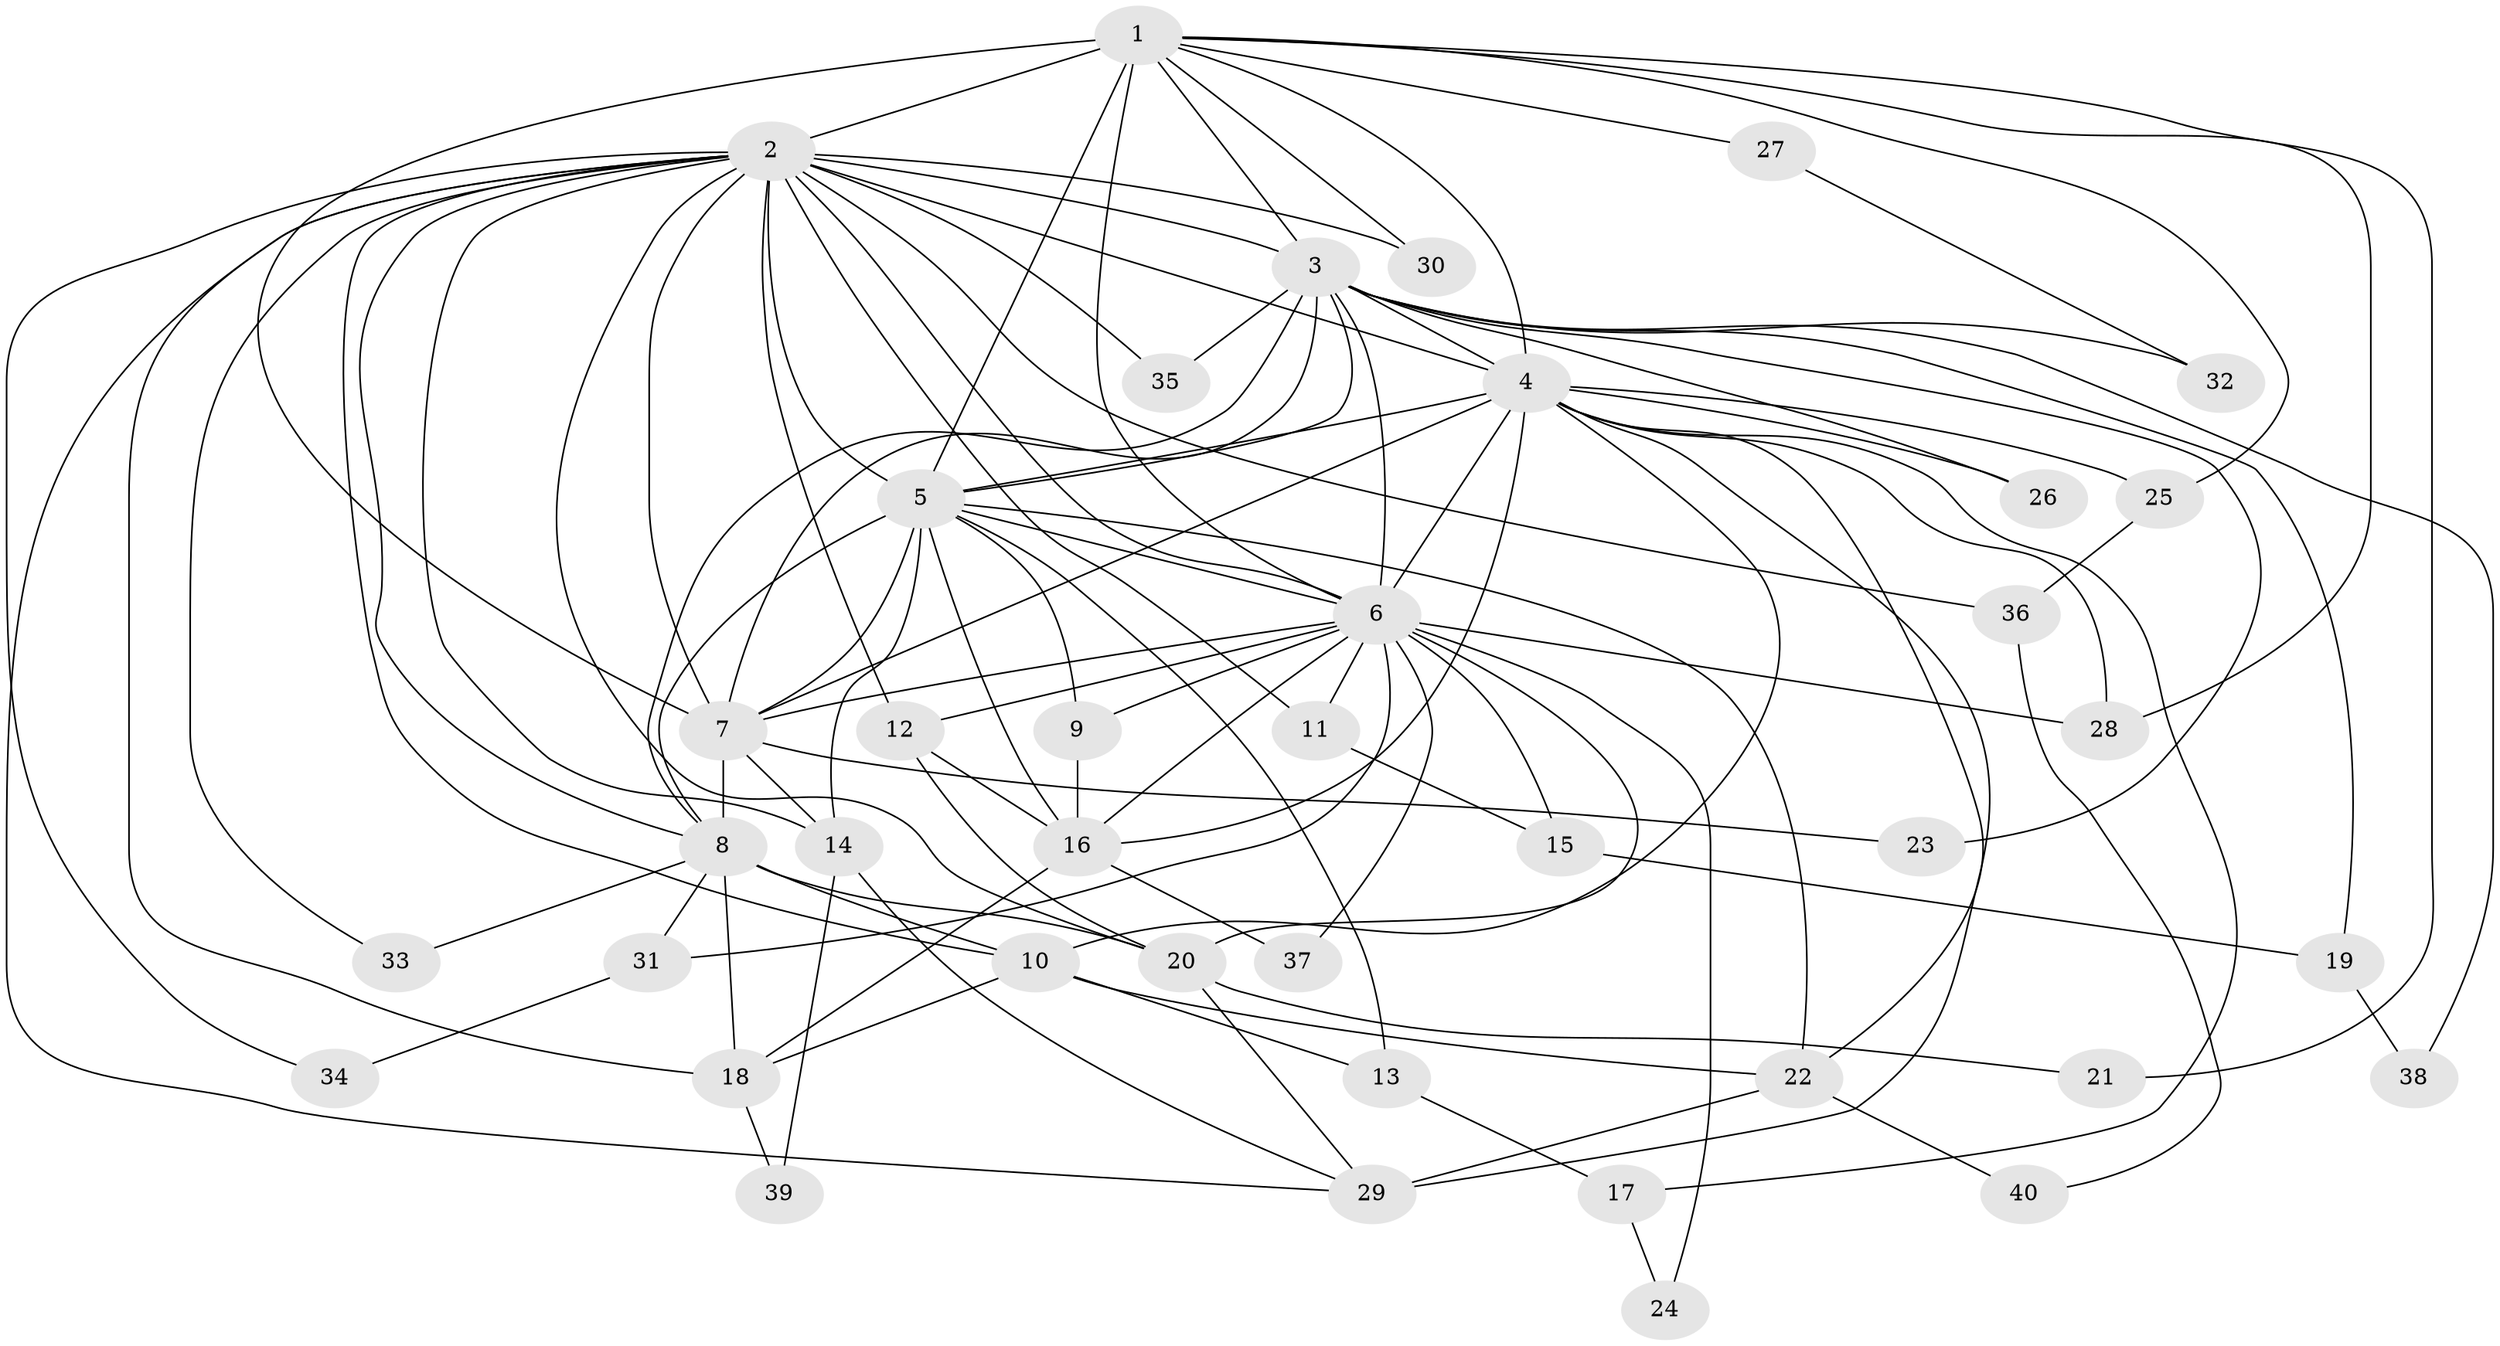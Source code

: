 // original degree distribution, {16: 0.025, 23: 0.0125, 18: 0.0125, 19: 0.0125, 15: 0.0125, 21: 0.0125, 12: 0.0125, 26: 0.0125, 17: 0.0125, 2: 0.5, 3: 0.225, 5: 0.0375, 4: 0.1, 6: 0.0125}
// Generated by graph-tools (version 1.1) at 2025/35/03/09/25 02:35:02]
// undirected, 40 vertices, 102 edges
graph export_dot {
graph [start="1"]
  node [color=gray90,style=filled];
  1;
  2;
  3;
  4;
  5;
  6;
  7;
  8;
  9;
  10;
  11;
  12;
  13;
  14;
  15;
  16;
  17;
  18;
  19;
  20;
  21;
  22;
  23;
  24;
  25;
  26;
  27;
  28;
  29;
  30;
  31;
  32;
  33;
  34;
  35;
  36;
  37;
  38;
  39;
  40;
  1 -- 2 [weight=3.0];
  1 -- 3 [weight=1.0];
  1 -- 4 [weight=1.0];
  1 -- 5 [weight=2.0];
  1 -- 6 [weight=1.0];
  1 -- 7 [weight=2.0];
  1 -- 21 [weight=1.0];
  1 -- 25 [weight=1.0];
  1 -- 27 [weight=1.0];
  1 -- 28 [weight=1.0];
  1 -- 30 [weight=1.0];
  2 -- 3 [weight=3.0];
  2 -- 4 [weight=3.0];
  2 -- 5 [weight=4.0];
  2 -- 6 [weight=2.0];
  2 -- 7 [weight=4.0];
  2 -- 8 [weight=2.0];
  2 -- 10 [weight=2.0];
  2 -- 11 [weight=1.0];
  2 -- 12 [weight=1.0];
  2 -- 14 [weight=1.0];
  2 -- 18 [weight=1.0];
  2 -- 20 [weight=1.0];
  2 -- 29 [weight=1.0];
  2 -- 30 [weight=2.0];
  2 -- 33 [weight=1.0];
  2 -- 34 [weight=1.0];
  2 -- 35 [weight=1.0];
  2 -- 36 [weight=1.0];
  3 -- 4 [weight=1.0];
  3 -- 5 [weight=2.0];
  3 -- 6 [weight=1.0];
  3 -- 7 [weight=3.0];
  3 -- 8 [weight=2.0];
  3 -- 19 [weight=1.0];
  3 -- 23 [weight=1.0];
  3 -- 26 [weight=1.0];
  3 -- 32 [weight=1.0];
  3 -- 35 [weight=1.0];
  3 -- 38 [weight=1.0];
  4 -- 5 [weight=2.0];
  4 -- 6 [weight=1.0];
  4 -- 7 [weight=2.0];
  4 -- 10 [weight=1.0];
  4 -- 16 [weight=2.0];
  4 -- 17 [weight=1.0];
  4 -- 22 [weight=1.0];
  4 -- 25 [weight=1.0];
  4 -- 26 [weight=1.0];
  4 -- 28 [weight=1.0];
  4 -- 29 [weight=1.0];
  5 -- 6 [weight=3.0];
  5 -- 7 [weight=4.0];
  5 -- 8 [weight=1.0];
  5 -- 9 [weight=1.0];
  5 -- 13 [weight=1.0];
  5 -- 14 [weight=1.0];
  5 -- 16 [weight=5.0];
  5 -- 22 [weight=1.0];
  6 -- 7 [weight=2.0];
  6 -- 9 [weight=1.0];
  6 -- 11 [weight=1.0];
  6 -- 12 [weight=1.0];
  6 -- 15 [weight=1.0];
  6 -- 16 [weight=1.0];
  6 -- 20 [weight=2.0];
  6 -- 24 [weight=1.0];
  6 -- 28 [weight=1.0];
  6 -- 31 [weight=1.0];
  6 -- 37 [weight=1.0];
  7 -- 8 [weight=13.0];
  7 -- 14 [weight=1.0];
  7 -- 23 [weight=2.0];
  8 -- 10 [weight=2.0];
  8 -- 18 [weight=1.0];
  8 -- 20 [weight=1.0];
  8 -- 31 [weight=1.0];
  8 -- 33 [weight=1.0];
  9 -- 16 [weight=1.0];
  10 -- 13 [weight=1.0];
  10 -- 18 [weight=1.0];
  10 -- 22 [weight=1.0];
  11 -- 15 [weight=1.0];
  12 -- 16 [weight=1.0];
  12 -- 20 [weight=1.0];
  13 -- 17 [weight=1.0];
  14 -- 29 [weight=1.0];
  14 -- 39 [weight=1.0];
  15 -- 19 [weight=1.0];
  16 -- 18 [weight=1.0];
  16 -- 37 [weight=1.0];
  17 -- 24 [weight=1.0];
  18 -- 39 [weight=1.0];
  19 -- 38 [weight=1.0];
  20 -- 21 [weight=1.0];
  20 -- 29 [weight=1.0];
  22 -- 29 [weight=2.0];
  22 -- 40 [weight=1.0];
  25 -- 36 [weight=1.0];
  27 -- 32 [weight=1.0];
  31 -- 34 [weight=1.0];
  36 -- 40 [weight=1.0];
}
